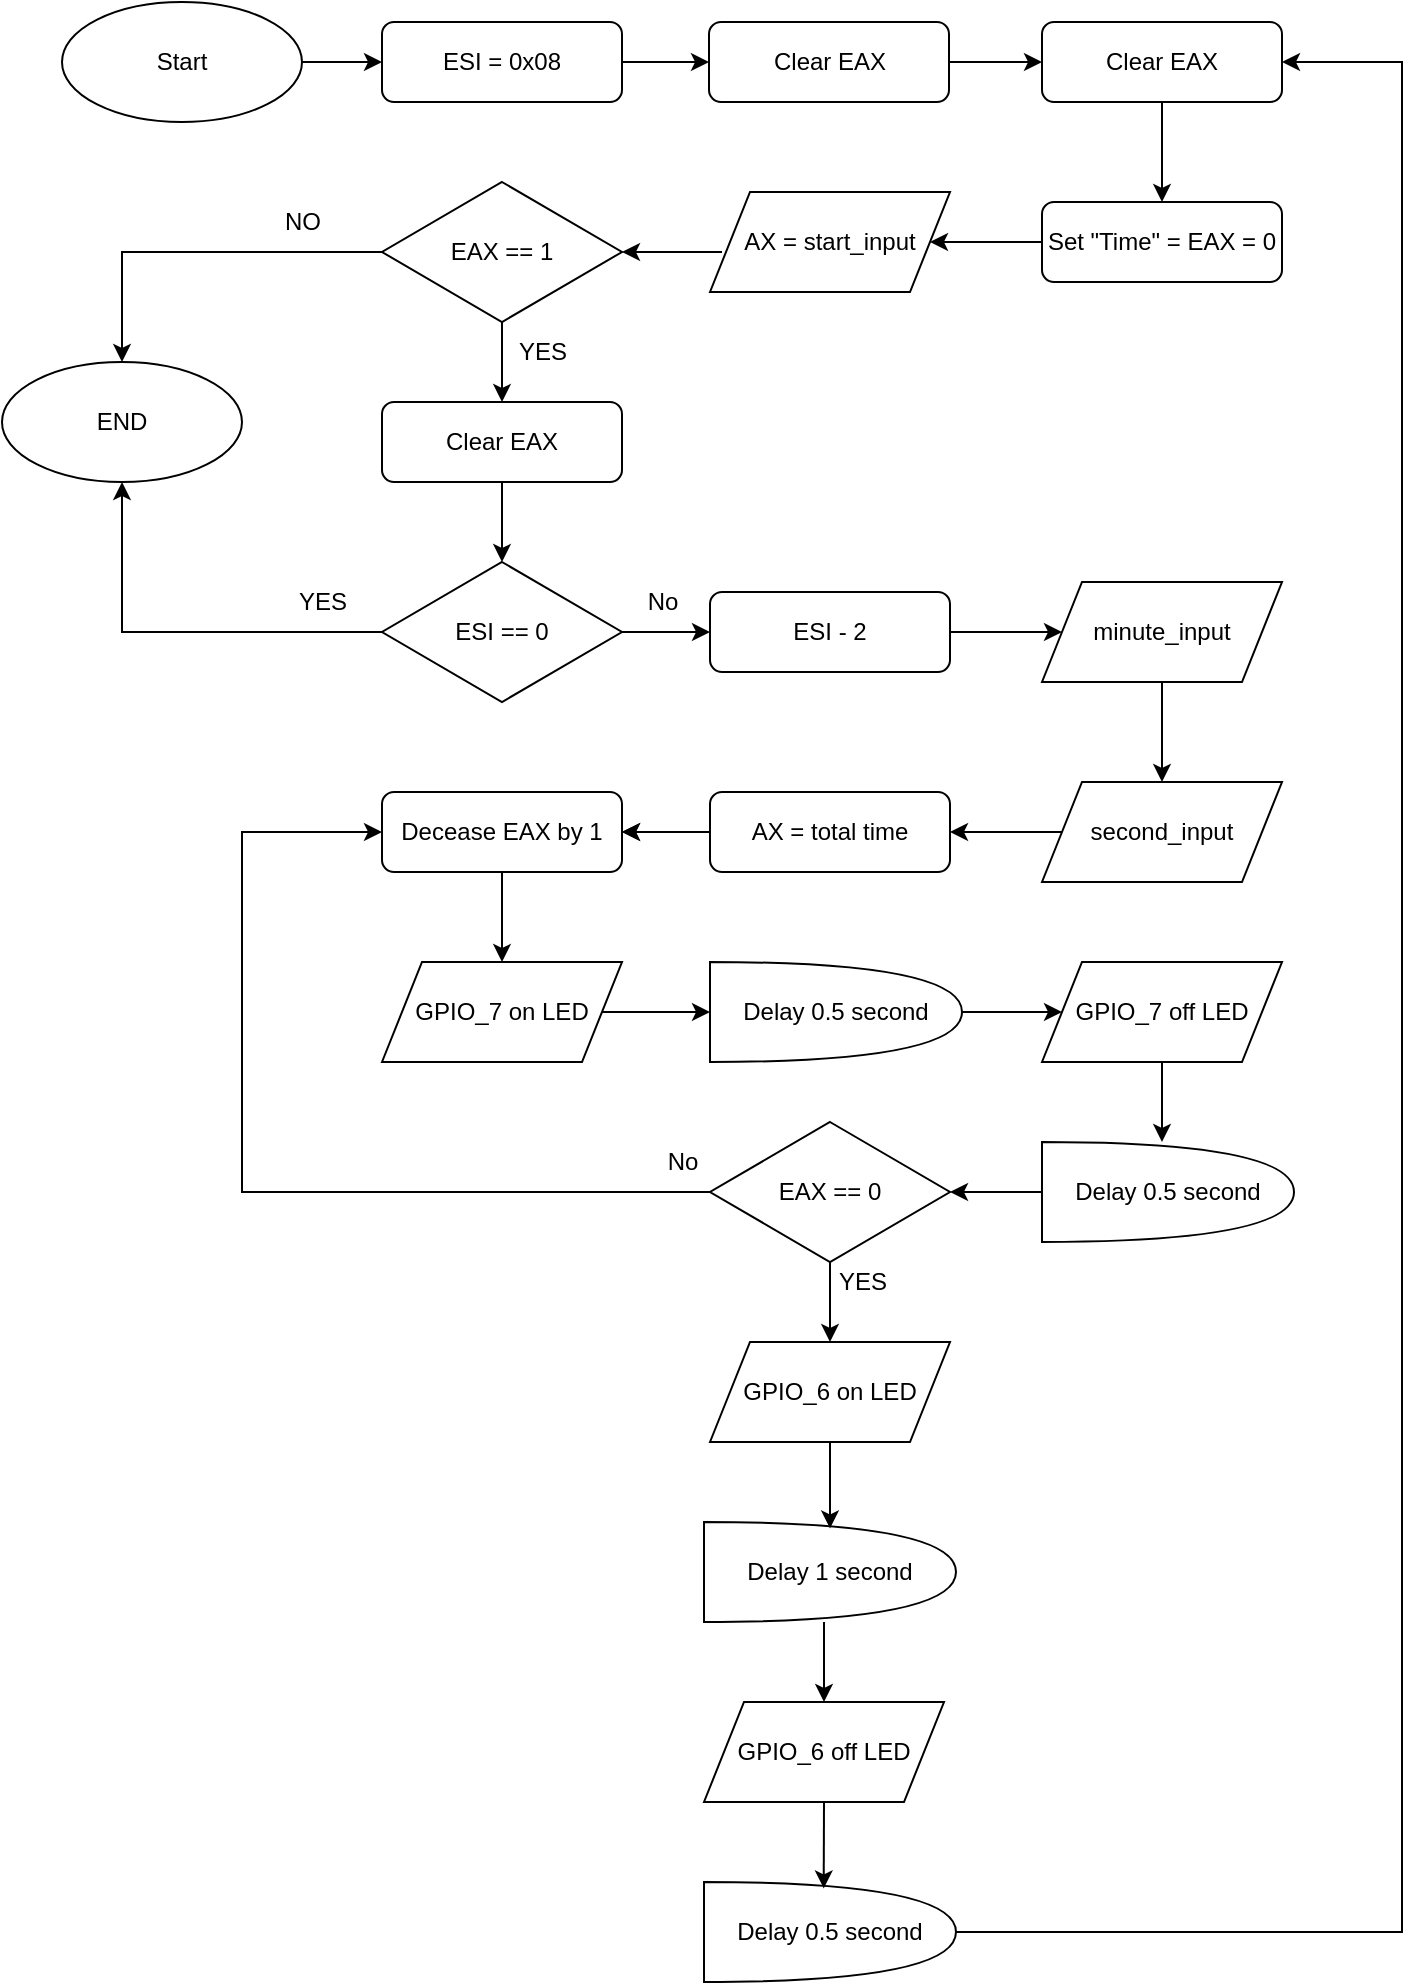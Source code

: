 <mxfile version="20.8.3" type="github">
  <diagram id="C5RBs43oDa-KdzZeNtuy" name="Page-1">
    <mxGraphModel dx="1010" dy="542" grid="1" gridSize="10" guides="1" tooltips="1" connect="1" arrows="1" fold="1" page="1" pageScale="1" pageWidth="827" pageHeight="1169" math="0" shadow="0">
      <root>
        <mxCell id="WIyWlLk6GJQsqaUBKTNV-0" />
        <mxCell id="WIyWlLk6GJQsqaUBKTNV-1" parent="WIyWlLk6GJQsqaUBKTNV-0" />
        <mxCell id="D-Y7xJAfo4DQAFPDim8n-0" value="Start" style="ellipse;whiteSpace=wrap;html=1;" vertex="1" parent="WIyWlLk6GJQsqaUBKTNV-1">
          <mxGeometry x="90" y="90" width="120" height="60" as="geometry" />
        </mxCell>
        <mxCell id="D-Y7xJAfo4DQAFPDim8n-1" value="ESI = 0x08" style="rounded=1;whiteSpace=wrap;html=1;fontSize=12;glass=0;strokeWidth=1;shadow=0;" vertex="1" parent="WIyWlLk6GJQsqaUBKTNV-1">
          <mxGeometry x="250" y="100" width="120" height="40" as="geometry" />
        </mxCell>
        <mxCell id="D-Y7xJAfo4DQAFPDim8n-2" value="Clear EAX" style="rounded=1;whiteSpace=wrap;html=1;fontSize=12;glass=0;strokeWidth=1;shadow=0;" vertex="1" parent="WIyWlLk6GJQsqaUBKTNV-1">
          <mxGeometry x="413.5" y="100" width="120" height="40" as="geometry" />
        </mxCell>
        <mxCell id="D-Y7xJAfo4DQAFPDim8n-3" value="Clear EAX" style="rounded=1;whiteSpace=wrap;html=1;fontSize=12;glass=0;strokeWidth=1;shadow=0;" vertex="1" parent="WIyWlLk6GJQsqaUBKTNV-1">
          <mxGeometry x="580" y="100" width="120" height="40" as="geometry" />
        </mxCell>
        <mxCell id="D-Y7xJAfo4DQAFPDim8n-4" value="Set &quot;Time&quot; = EAX = 0" style="rounded=1;whiteSpace=wrap;html=1;fontSize=12;glass=0;strokeWidth=1;shadow=0;" vertex="1" parent="WIyWlLk6GJQsqaUBKTNV-1">
          <mxGeometry x="580" y="190" width="120" height="40" as="geometry" />
        </mxCell>
        <mxCell id="D-Y7xJAfo4DQAFPDim8n-5" value="ESI - 2" style="rounded=1;whiteSpace=wrap;html=1;fontSize=12;glass=0;strokeWidth=1;shadow=0;" vertex="1" parent="WIyWlLk6GJQsqaUBKTNV-1">
          <mxGeometry x="414" y="385" width="120" height="40" as="geometry" />
        </mxCell>
        <mxCell id="D-Y7xJAfo4DQAFPDim8n-6" value="AX = start_input" style="shape=parallelogram;perimeter=parallelogramPerimeter;whiteSpace=wrap;html=1;fixedSize=1;" vertex="1" parent="WIyWlLk6GJQsqaUBKTNV-1">
          <mxGeometry x="414" y="185" width="120" height="50" as="geometry" />
        </mxCell>
        <mxCell id="D-Y7xJAfo4DQAFPDim8n-7" value="EAX == 1" style="rhombus;whiteSpace=wrap;html=1;" vertex="1" parent="WIyWlLk6GJQsqaUBKTNV-1">
          <mxGeometry x="250" y="180" width="120" height="70" as="geometry" />
        </mxCell>
        <mxCell id="D-Y7xJAfo4DQAFPDim8n-8" value="Clear EAX" style="rounded=1;whiteSpace=wrap;html=1;fontSize=12;glass=0;strokeWidth=1;shadow=0;" vertex="1" parent="WIyWlLk6GJQsqaUBKTNV-1">
          <mxGeometry x="250" y="290" width="120" height="40" as="geometry" />
        </mxCell>
        <mxCell id="D-Y7xJAfo4DQAFPDim8n-9" value="ESI == 0" style="rhombus;whiteSpace=wrap;html=1;" vertex="1" parent="WIyWlLk6GJQsqaUBKTNV-1">
          <mxGeometry x="250" y="370" width="120" height="70" as="geometry" />
        </mxCell>
        <mxCell id="D-Y7xJAfo4DQAFPDim8n-10" value="minute_input" style="shape=parallelogram;perimeter=parallelogramPerimeter;whiteSpace=wrap;html=1;fixedSize=1;" vertex="1" parent="WIyWlLk6GJQsqaUBKTNV-1">
          <mxGeometry x="580" y="380" width="120" height="50" as="geometry" />
        </mxCell>
        <mxCell id="D-Y7xJAfo4DQAFPDim8n-11" value="second_input" style="shape=parallelogram;perimeter=parallelogramPerimeter;whiteSpace=wrap;html=1;fixedSize=1;" vertex="1" parent="WIyWlLk6GJQsqaUBKTNV-1">
          <mxGeometry x="580" y="480" width="120" height="50" as="geometry" />
        </mxCell>
        <mxCell id="D-Y7xJAfo4DQAFPDim8n-41" value="" style="edgeStyle=orthogonalEdgeStyle;rounded=0;orthogonalLoop=1;jettySize=auto;html=1;" edge="1" parent="WIyWlLk6GJQsqaUBKTNV-1" source="D-Y7xJAfo4DQAFPDim8n-12" target="D-Y7xJAfo4DQAFPDim8n-13">
          <mxGeometry relative="1" as="geometry" />
        </mxCell>
        <mxCell id="D-Y7xJAfo4DQAFPDim8n-12" value="AX = total time" style="rounded=1;whiteSpace=wrap;html=1;fontSize=12;glass=0;strokeWidth=1;shadow=0;" vertex="1" parent="WIyWlLk6GJQsqaUBKTNV-1">
          <mxGeometry x="414" y="485" width="120" height="40" as="geometry" />
        </mxCell>
        <mxCell id="D-Y7xJAfo4DQAFPDim8n-13" value="Decease EAX by 1" style="rounded=1;whiteSpace=wrap;html=1;fontSize=12;glass=0;strokeWidth=1;shadow=0;" vertex="1" parent="WIyWlLk6GJQsqaUBKTNV-1">
          <mxGeometry x="250" y="485" width="120" height="40" as="geometry" />
        </mxCell>
        <mxCell id="D-Y7xJAfo4DQAFPDim8n-14" value="GPIO_7 on LED" style="shape=parallelogram;perimeter=parallelogramPerimeter;whiteSpace=wrap;html=1;fixedSize=1;" vertex="1" parent="WIyWlLk6GJQsqaUBKTNV-1">
          <mxGeometry x="250" y="570" width="120" height="50" as="geometry" />
        </mxCell>
        <mxCell id="D-Y7xJAfo4DQAFPDim8n-15" value="Delay 0.5 second" style="shape=or;whiteSpace=wrap;html=1;" vertex="1" parent="WIyWlLk6GJQsqaUBKTNV-1">
          <mxGeometry x="414" y="570" width="126" height="50" as="geometry" />
        </mxCell>
        <mxCell id="D-Y7xJAfo4DQAFPDim8n-16" value="GPIO_7 off LED" style="shape=parallelogram;perimeter=parallelogramPerimeter;whiteSpace=wrap;html=1;fixedSize=1;" vertex="1" parent="WIyWlLk6GJQsqaUBKTNV-1">
          <mxGeometry x="580" y="570" width="120" height="50" as="geometry" />
        </mxCell>
        <mxCell id="D-Y7xJAfo4DQAFPDim8n-17" value="Delay 0.5 second" style="shape=or;whiteSpace=wrap;html=1;" vertex="1" parent="WIyWlLk6GJQsqaUBKTNV-1">
          <mxGeometry x="580" y="660" width="126" height="50" as="geometry" />
        </mxCell>
        <mxCell id="D-Y7xJAfo4DQAFPDim8n-18" value="EAX == 0" style="rhombus;whiteSpace=wrap;html=1;" vertex="1" parent="WIyWlLk6GJQsqaUBKTNV-1">
          <mxGeometry x="414" y="650" width="120" height="70" as="geometry" />
        </mxCell>
        <mxCell id="D-Y7xJAfo4DQAFPDim8n-19" value="" style="endArrow=classic;html=1;rounded=0;exitX=1;exitY=0.5;exitDx=0;exitDy=0;entryX=0;entryY=0.5;entryDx=0;entryDy=0;" edge="1" parent="WIyWlLk6GJQsqaUBKTNV-1" source="D-Y7xJAfo4DQAFPDim8n-0" target="D-Y7xJAfo4DQAFPDim8n-1">
          <mxGeometry width="50" height="50" relative="1" as="geometry">
            <mxPoint x="390" y="230" as="sourcePoint" />
            <mxPoint x="440" y="180" as="targetPoint" />
          </mxGeometry>
        </mxCell>
        <mxCell id="D-Y7xJAfo4DQAFPDim8n-20" value="" style="endArrow=classic;html=1;rounded=0;exitX=1;exitY=0.5;exitDx=0;exitDy=0;entryX=0;entryY=0.5;entryDx=0;entryDy=0;" edge="1" parent="WIyWlLk6GJQsqaUBKTNV-1" source="D-Y7xJAfo4DQAFPDim8n-1" target="D-Y7xJAfo4DQAFPDim8n-2">
          <mxGeometry width="50" height="50" relative="1" as="geometry">
            <mxPoint x="220" y="130" as="sourcePoint" />
            <mxPoint x="260" y="130" as="targetPoint" />
          </mxGeometry>
        </mxCell>
        <mxCell id="D-Y7xJAfo4DQAFPDim8n-21" value="" style="endArrow=classic;html=1;rounded=0;exitX=1;exitY=0.5;exitDx=0;exitDy=0;entryX=0;entryY=0.5;entryDx=0;entryDy=0;" edge="1" parent="WIyWlLk6GJQsqaUBKTNV-1" source="D-Y7xJAfo4DQAFPDim8n-2" target="D-Y7xJAfo4DQAFPDim8n-3">
          <mxGeometry width="50" height="50" relative="1" as="geometry">
            <mxPoint x="380" y="130" as="sourcePoint" />
            <mxPoint x="423.5" y="130" as="targetPoint" />
          </mxGeometry>
        </mxCell>
        <mxCell id="D-Y7xJAfo4DQAFPDim8n-22" value="" style="endArrow=classic;html=1;rounded=0;exitX=0.5;exitY=1;exitDx=0;exitDy=0;entryX=0.5;entryY=0;entryDx=0;entryDy=0;" edge="1" parent="WIyWlLk6GJQsqaUBKTNV-1" source="D-Y7xJAfo4DQAFPDim8n-3" target="D-Y7xJAfo4DQAFPDim8n-4">
          <mxGeometry width="50" height="50" relative="1" as="geometry">
            <mxPoint x="543.5" y="130" as="sourcePoint" />
            <mxPoint x="590" y="130" as="targetPoint" />
          </mxGeometry>
        </mxCell>
        <mxCell id="D-Y7xJAfo4DQAFPDim8n-23" value="" style="endArrow=classic;html=1;rounded=0;exitX=0;exitY=0.5;exitDx=0;exitDy=0;entryX=1;entryY=0.5;entryDx=0;entryDy=0;" edge="1" parent="WIyWlLk6GJQsqaUBKTNV-1" source="D-Y7xJAfo4DQAFPDim8n-4" target="D-Y7xJAfo4DQAFPDim8n-6">
          <mxGeometry width="50" height="50" relative="1" as="geometry">
            <mxPoint x="650" y="150" as="sourcePoint" />
            <mxPoint x="650" y="200" as="targetPoint" />
          </mxGeometry>
        </mxCell>
        <mxCell id="D-Y7xJAfo4DQAFPDim8n-27" value="" style="endArrow=classic;html=1;rounded=0;entryX=1;entryY=0.5;entryDx=0;entryDy=0;" edge="1" parent="WIyWlLk6GJQsqaUBKTNV-1" target="D-Y7xJAfo4DQAFPDim8n-7">
          <mxGeometry width="50" height="50" relative="1" as="geometry">
            <mxPoint x="420" y="215" as="sourcePoint" />
            <mxPoint x="534" y="220" as="targetPoint" />
          </mxGeometry>
        </mxCell>
        <mxCell id="D-Y7xJAfo4DQAFPDim8n-28" value="" style="endArrow=classic;html=1;rounded=0;entryX=0.5;entryY=0;entryDx=0;entryDy=0;exitX=0.5;exitY=1;exitDx=0;exitDy=0;" edge="1" parent="WIyWlLk6GJQsqaUBKTNV-1" source="D-Y7xJAfo4DQAFPDim8n-7" target="D-Y7xJAfo4DQAFPDim8n-8">
          <mxGeometry width="50" height="50" relative="1" as="geometry">
            <mxPoint x="430" y="225" as="sourcePoint" />
            <mxPoint x="380" y="225" as="targetPoint" />
          </mxGeometry>
        </mxCell>
        <mxCell id="D-Y7xJAfo4DQAFPDim8n-29" value="" style="endArrow=classic;html=1;rounded=0;entryX=0.5;entryY=0;entryDx=0;entryDy=0;exitX=0.5;exitY=1;exitDx=0;exitDy=0;" edge="1" parent="WIyWlLk6GJQsqaUBKTNV-1" source="D-Y7xJAfo4DQAFPDim8n-8" target="D-Y7xJAfo4DQAFPDim8n-9">
          <mxGeometry width="50" height="50" relative="1" as="geometry">
            <mxPoint x="320" y="260" as="sourcePoint" />
            <mxPoint x="320" y="300" as="targetPoint" />
          </mxGeometry>
        </mxCell>
        <mxCell id="D-Y7xJAfo4DQAFPDim8n-30" value="" style="endArrow=classic;html=1;rounded=0;exitX=0;exitY=0.5;exitDx=0;exitDy=0;entryX=0.5;entryY=0;entryDx=0;entryDy=0;" edge="1" parent="WIyWlLk6GJQsqaUBKTNV-1" source="D-Y7xJAfo4DQAFPDim8n-7" target="D-Y7xJAfo4DQAFPDim8n-50">
          <mxGeometry width="50" height="50" relative="1" as="geometry">
            <mxPoint x="320" y="260" as="sourcePoint" />
            <mxPoint x="170" y="215" as="targetPoint" />
            <Array as="points">
              <mxPoint x="120" y="215" />
            </Array>
          </mxGeometry>
        </mxCell>
        <mxCell id="D-Y7xJAfo4DQAFPDim8n-31" value="" style="endArrow=classic;html=1;rounded=0;exitX=0;exitY=0.5;exitDx=0;exitDy=0;entryX=0.5;entryY=1;entryDx=0;entryDy=0;" edge="1" parent="WIyWlLk6GJQsqaUBKTNV-1" source="D-Y7xJAfo4DQAFPDim8n-9" target="D-Y7xJAfo4DQAFPDim8n-50">
          <mxGeometry width="50" height="50" relative="1" as="geometry">
            <mxPoint x="260" y="225" as="sourcePoint" />
            <mxPoint x="180" y="405" as="targetPoint" />
            <Array as="points">
              <mxPoint x="120" y="405" />
            </Array>
          </mxGeometry>
        </mxCell>
        <mxCell id="D-Y7xJAfo4DQAFPDim8n-32" value="" style="endArrow=classic;html=1;rounded=0;entryX=0;entryY=0.5;entryDx=0;entryDy=0;exitX=1;exitY=0.5;exitDx=0;exitDy=0;" edge="1" parent="WIyWlLk6GJQsqaUBKTNV-1" source="D-Y7xJAfo4DQAFPDim8n-9" target="D-Y7xJAfo4DQAFPDim8n-5">
          <mxGeometry width="50" height="50" relative="1" as="geometry">
            <mxPoint x="320" y="340" as="sourcePoint" />
            <mxPoint x="320" y="380" as="targetPoint" />
          </mxGeometry>
        </mxCell>
        <mxCell id="D-Y7xJAfo4DQAFPDim8n-33" value="No" style="text;html=1;align=center;verticalAlign=middle;resizable=0;points=[];autosize=1;strokeColor=none;fillColor=none;" vertex="1" parent="WIyWlLk6GJQsqaUBKTNV-1">
          <mxGeometry x="370" y="375" width="40" height="30" as="geometry" />
        </mxCell>
        <mxCell id="D-Y7xJAfo4DQAFPDim8n-34" value="YES" style="text;html=1;align=center;verticalAlign=middle;resizable=0;points=[];autosize=1;strokeColor=none;fillColor=none;" vertex="1" parent="WIyWlLk6GJQsqaUBKTNV-1">
          <mxGeometry x="305" y="250" width="50" height="30" as="geometry" />
        </mxCell>
        <mxCell id="D-Y7xJAfo4DQAFPDim8n-35" value="NO" style="text;html=1;align=center;verticalAlign=middle;resizable=0;points=[];autosize=1;strokeColor=none;fillColor=none;" vertex="1" parent="WIyWlLk6GJQsqaUBKTNV-1">
          <mxGeometry x="190" y="185" width="40" height="30" as="geometry" />
        </mxCell>
        <mxCell id="D-Y7xJAfo4DQAFPDim8n-36" value="YES" style="text;html=1;align=center;verticalAlign=middle;resizable=0;points=[];autosize=1;strokeColor=none;fillColor=none;" vertex="1" parent="WIyWlLk6GJQsqaUBKTNV-1">
          <mxGeometry x="195" y="375" width="50" height="30" as="geometry" />
        </mxCell>
        <mxCell id="D-Y7xJAfo4DQAFPDim8n-37" value="" style="endArrow=classic;html=1;rounded=0;entryX=0;entryY=0.5;entryDx=0;entryDy=0;exitX=1;exitY=0.5;exitDx=0;exitDy=0;" edge="1" parent="WIyWlLk6GJQsqaUBKTNV-1" source="D-Y7xJAfo4DQAFPDim8n-5" target="D-Y7xJAfo4DQAFPDim8n-10">
          <mxGeometry width="50" height="50" relative="1" as="geometry">
            <mxPoint x="320" y="340" as="sourcePoint" />
            <mxPoint x="320" y="380" as="targetPoint" />
          </mxGeometry>
        </mxCell>
        <mxCell id="D-Y7xJAfo4DQAFPDim8n-38" value="" style="endArrow=classic;html=1;rounded=0;entryX=0.5;entryY=0;entryDx=0;entryDy=0;exitX=0.5;exitY=1;exitDx=0;exitDy=0;" edge="1" parent="WIyWlLk6GJQsqaUBKTNV-1" source="D-Y7xJAfo4DQAFPDim8n-10" target="D-Y7xJAfo4DQAFPDim8n-11">
          <mxGeometry width="50" height="50" relative="1" as="geometry">
            <mxPoint x="544" y="415" as="sourcePoint" />
            <mxPoint x="600" y="415" as="targetPoint" />
          </mxGeometry>
        </mxCell>
        <mxCell id="D-Y7xJAfo4DQAFPDim8n-39" value="" style="endArrow=classic;html=1;rounded=0;entryX=1;entryY=0.5;entryDx=0;entryDy=0;exitX=0;exitY=0.5;exitDx=0;exitDy=0;" edge="1" parent="WIyWlLk6GJQsqaUBKTNV-1" source="D-Y7xJAfo4DQAFPDim8n-11" target="D-Y7xJAfo4DQAFPDim8n-12">
          <mxGeometry width="50" height="50" relative="1" as="geometry">
            <mxPoint x="650" y="440" as="sourcePoint" />
            <mxPoint x="650" y="490" as="targetPoint" />
          </mxGeometry>
        </mxCell>
        <mxCell id="D-Y7xJAfo4DQAFPDim8n-40" value="" style="endArrow=classic;html=1;rounded=0;entryX=1;entryY=0.5;entryDx=0;entryDy=0;exitX=0;exitY=0.5;exitDx=0;exitDy=0;" edge="1" parent="WIyWlLk6GJQsqaUBKTNV-1" source="D-Y7xJAfo4DQAFPDim8n-12" target="D-Y7xJAfo4DQAFPDim8n-13">
          <mxGeometry width="50" height="50" relative="1" as="geometry">
            <mxPoint x="410" y="505" as="sourcePoint" />
            <mxPoint x="544" y="515" as="targetPoint" />
          </mxGeometry>
        </mxCell>
        <mxCell id="D-Y7xJAfo4DQAFPDim8n-42" value="" style="endArrow=classic;html=1;rounded=0;entryX=0.5;entryY=0;entryDx=0;entryDy=0;exitX=0.5;exitY=1;exitDx=0;exitDy=0;" edge="1" parent="WIyWlLk6GJQsqaUBKTNV-1" source="D-Y7xJAfo4DQAFPDim8n-13" target="D-Y7xJAfo4DQAFPDim8n-14">
          <mxGeometry width="50" height="50" relative="1" as="geometry">
            <mxPoint x="424" y="515" as="sourcePoint" />
            <mxPoint x="380" y="515" as="targetPoint" />
          </mxGeometry>
        </mxCell>
        <mxCell id="D-Y7xJAfo4DQAFPDim8n-43" value="" style="endArrow=classic;html=1;rounded=0;entryX=0;entryY=0.5;entryDx=0;entryDy=0;exitX=1;exitY=0.5;exitDx=0;exitDy=0;entryPerimeter=0;" edge="1" parent="WIyWlLk6GJQsqaUBKTNV-1" source="D-Y7xJAfo4DQAFPDim8n-14" target="D-Y7xJAfo4DQAFPDim8n-15">
          <mxGeometry width="50" height="50" relative="1" as="geometry">
            <mxPoint x="320" y="535" as="sourcePoint" />
            <mxPoint x="320" y="580" as="targetPoint" />
          </mxGeometry>
        </mxCell>
        <mxCell id="D-Y7xJAfo4DQAFPDim8n-44" value="" style="endArrow=classic;html=1;rounded=0;entryX=0;entryY=0.5;entryDx=0;entryDy=0;exitX=1;exitY=0.5;exitDx=0;exitDy=0;exitPerimeter=0;" edge="1" parent="WIyWlLk6GJQsqaUBKTNV-1" source="D-Y7xJAfo4DQAFPDim8n-15" target="D-Y7xJAfo4DQAFPDim8n-16">
          <mxGeometry width="50" height="50" relative="1" as="geometry">
            <mxPoint x="370" y="605" as="sourcePoint" />
            <mxPoint x="424" y="605" as="targetPoint" />
          </mxGeometry>
        </mxCell>
        <mxCell id="D-Y7xJAfo4DQAFPDim8n-45" value="" style="endArrow=classic;html=1;rounded=0;exitX=0.5;exitY=1;exitDx=0;exitDy=0;" edge="1" parent="WIyWlLk6GJQsqaUBKTNV-1" source="D-Y7xJAfo4DQAFPDim8n-16">
          <mxGeometry width="50" height="50" relative="1" as="geometry">
            <mxPoint x="650" y="630" as="sourcePoint" />
            <mxPoint x="640" y="660" as="targetPoint" />
          </mxGeometry>
        </mxCell>
        <mxCell id="D-Y7xJAfo4DQAFPDim8n-47" value="" style="endArrow=classic;html=1;rounded=0;entryX=1;entryY=0.5;entryDx=0;entryDy=0;exitX=0;exitY=0.5;exitDx=0;exitDy=0;exitPerimeter=0;" edge="1" parent="WIyWlLk6GJQsqaUBKTNV-1" source="D-Y7xJAfo4DQAFPDim8n-17" target="D-Y7xJAfo4DQAFPDim8n-18">
          <mxGeometry width="50" height="50" relative="1" as="geometry">
            <mxPoint x="550" y="605" as="sourcePoint" />
            <mxPoint x="600" y="605" as="targetPoint" />
          </mxGeometry>
        </mxCell>
        <mxCell id="D-Y7xJAfo4DQAFPDim8n-48" value="" style="endArrow=classic;html=1;rounded=0;exitX=0;exitY=0.5;exitDx=0;exitDy=0;entryX=0;entryY=0.5;entryDx=0;entryDy=0;" edge="1" parent="WIyWlLk6GJQsqaUBKTNV-1" source="D-Y7xJAfo4DQAFPDim8n-18" target="D-Y7xJAfo4DQAFPDim8n-13">
          <mxGeometry width="50" height="50" relative="1" as="geometry">
            <mxPoint x="590" y="695" as="sourcePoint" />
            <mxPoint x="180" y="690" as="targetPoint" />
            <Array as="points">
              <mxPoint x="180" y="685" />
              <mxPoint x="180" y="505" />
            </Array>
          </mxGeometry>
        </mxCell>
        <mxCell id="D-Y7xJAfo4DQAFPDim8n-49" value="No" style="text;html=1;align=center;verticalAlign=middle;resizable=0;points=[];autosize=1;strokeColor=none;fillColor=none;" vertex="1" parent="WIyWlLk6GJQsqaUBKTNV-1">
          <mxGeometry x="380" y="655" width="40" height="30" as="geometry" />
        </mxCell>
        <mxCell id="D-Y7xJAfo4DQAFPDim8n-50" value="END" style="ellipse;whiteSpace=wrap;html=1;" vertex="1" parent="WIyWlLk6GJQsqaUBKTNV-1">
          <mxGeometry x="60" y="270" width="120" height="60" as="geometry" />
        </mxCell>
        <mxCell id="D-Y7xJAfo4DQAFPDim8n-51" value="GPIO_6 on LED" style="shape=parallelogram;perimeter=parallelogramPerimeter;whiteSpace=wrap;html=1;fixedSize=1;" vertex="1" parent="WIyWlLk6GJQsqaUBKTNV-1">
          <mxGeometry x="414" y="760" width="120" height="50" as="geometry" />
        </mxCell>
        <mxCell id="D-Y7xJAfo4DQAFPDim8n-52" value="" style="endArrow=classic;html=1;rounded=0;entryX=0.5;entryY=0;entryDx=0;entryDy=0;exitX=0.5;exitY=1;exitDx=0;exitDy=0;" edge="1" parent="WIyWlLk6GJQsqaUBKTNV-1" source="D-Y7xJAfo4DQAFPDim8n-18" target="D-Y7xJAfo4DQAFPDim8n-51">
          <mxGeometry width="50" height="50" relative="1" as="geometry">
            <mxPoint x="320" y="535" as="sourcePoint" />
            <mxPoint x="320" y="580" as="targetPoint" />
          </mxGeometry>
        </mxCell>
        <mxCell id="D-Y7xJAfo4DQAFPDim8n-54" value="Delay 1 second" style="shape=or;whiteSpace=wrap;html=1;" vertex="1" parent="WIyWlLk6GJQsqaUBKTNV-1">
          <mxGeometry x="411" y="850" width="126" height="50" as="geometry" />
        </mxCell>
        <mxCell id="D-Y7xJAfo4DQAFPDim8n-55" value="" style="endArrow=classic;html=1;rounded=0;entryX=0.5;entryY=0.064;entryDx=0;entryDy=0;exitX=0.5;exitY=1;exitDx=0;exitDy=0;entryPerimeter=0;" edge="1" parent="WIyWlLk6GJQsqaUBKTNV-1" source="D-Y7xJAfo4DQAFPDim8n-51" target="D-Y7xJAfo4DQAFPDim8n-54">
          <mxGeometry width="50" height="50" relative="1" as="geometry">
            <mxPoint x="484" y="730" as="sourcePoint" />
            <mxPoint x="484" y="770" as="targetPoint" />
          </mxGeometry>
        </mxCell>
        <mxCell id="D-Y7xJAfo4DQAFPDim8n-56" value="GPIO_6 off LED" style="shape=parallelogram;perimeter=parallelogramPerimeter;whiteSpace=wrap;html=1;fixedSize=1;" vertex="1" parent="WIyWlLk6GJQsqaUBKTNV-1">
          <mxGeometry x="411" y="940" width="120" height="50" as="geometry" />
        </mxCell>
        <mxCell id="D-Y7xJAfo4DQAFPDim8n-60" value="" style="endArrow=classic;html=1;rounded=0;entryX=0.5;entryY=0;entryDx=0;entryDy=0;" edge="1" parent="WIyWlLk6GJQsqaUBKTNV-1" target="D-Y7xJAfo4DQAFPDim8n-56">
          <mxGeometry width="50" height="50" relative="1" as="geometry">
            <mxPoint x="471" y="900" as="sourcePoint" />
            <mxPoint x="484" y="863.2" as="targetPoint" />
          </mxGeometry>
        </mxCell>
        <mxCell id="D-Y7xJAfo4DQAFPDim8n-61" value="Delay 0.5 second" style="shape=or;whiteSpace=wrap;html=1;" vertex="1" parent="WIyWlLk6GJQsqaUBKTNV-1">
          <mxGeometry x="411" y="1030" width="126" height="50" as="geometry" />
        </mxCell>
        <mxCell id="D-Y7xJAfo4DQAFPDim8n-62" value="" style="endArrow=classic;html=1;rounded=0;entryX=0.475;entryY=0.064;entryDx=0;entryDy=0;entryPerimeter=0;exitX=0.5;exitY=1;exitDx=0;exitDy=0;" edge="1" parent="WIyWlLk6GJQsqaUBKTNV-1" source="D-Y7xJAfo4DQAFPDim8n-56" target="D-Y7xJAfo4DQAFPDim8n-61">
          <mxGeometry width="50" height="50" relative="1" as="geometry">
            <mxPoint x="481" y="910" as="sourcePoint" />
            <mxPoint x="481" y="950" as="targetPoint" />
          </mxGeometry>
        </mxCell>
        <mxCell id="D-Y7xJAfo4DQAFPDim8n-63" value="" style="endArrow=classic;html=1;rounded=0;exitX=1;exitY=0.5;exitDx=0;exitDy=0;exitPerimeter=0;entryX=1;entryY=0.5;entryDx=0;entryDy=0;" edge="1" parent="WIyWlLk6GJQsqaUBKTNV-1" source="D-Y7xJAfo4DQAFPDim8n-61" target="D-Y7xJAfo4DQAFPDim8n-3">
          <mxGeometry width="50" height="50" relative="1" as="geometry">
            <mxPoint x="481" y="1000" as="sourcePoint" />
            <mxPoint x="760" y="770" as="targetPoint" />
            <Array as="points">
              <mxPoint x="760" y="1055" />
              <mxPoint x="760" y="600" />
              <mxPoint x="760" y="120" />
            </Array>
          </mxGeometry>
        </mxCell>
        <mxCell id="D-Y7xJAfo4DQAFPDim8n-64" value="YES" style="text;html=1;align=center;verticalAlign=middle;resizable=0;points=[];autosize=1;strokeColor=none;fillColor=none;" vertex="1" parent="WIyWlLk6GJQsqaUBKTNV-1">
          <mxGeometry x="465" y="715" width="50" height="30" as="geometry" />
        </mxCell>
      </root>
    </mxGraphModel>
  </diagram>
</mxfile>
